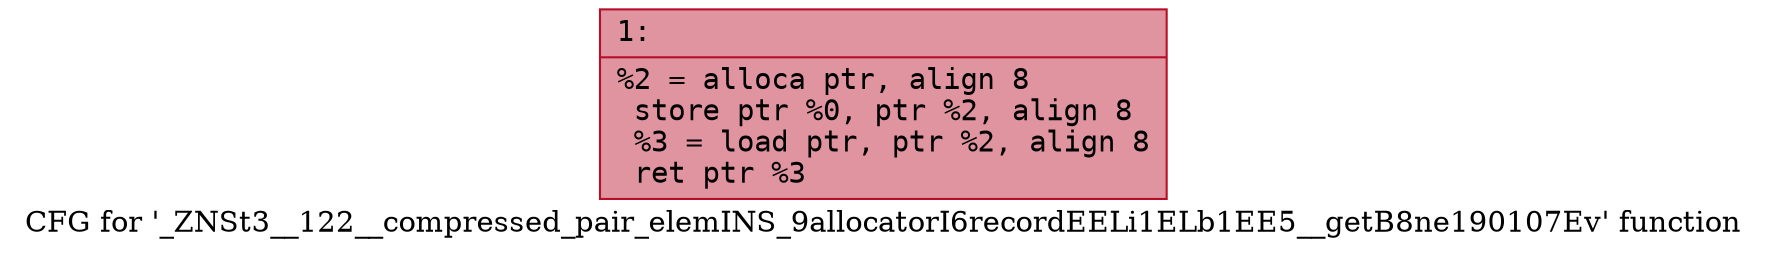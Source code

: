 digraph "CFG for '_ZNSt3__122__compressed_pair_elemINS_9allocatorI6recordEELi1ELb1EE5__getB8ne190107Ev' function" {
	label="CFG for '_ZNSt3__122__compressed_pair_elemINS_9allocatorI6recordEELi1ELb1EE5__getB8ne190107Ev' function";

	Node0x60000177f750 [shape=record,color="#b70d28ff", style=filled, fillcolor="#b70d2870" fontname="Courier",label="{1:\l|  %2 = alloca ptr, align 8\l  store ptr %0, ptr %2, align 8\l  %3 = load ptr, ptr %2, align 8\l  ret ptr %3\l}"];
}
